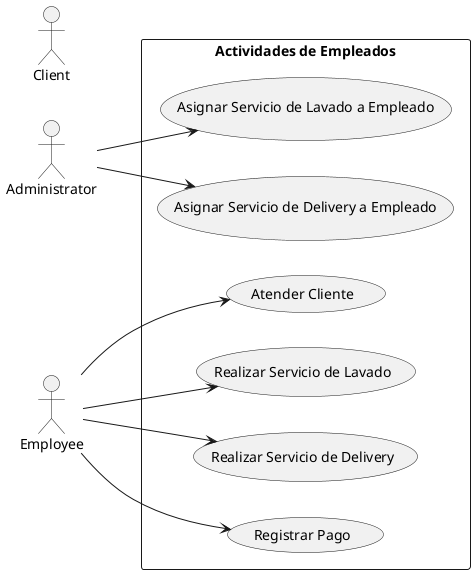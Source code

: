 @startuml
left to right direction

actor Administrator
actor Employee
actor Client

rectangle "Actividades de Empleados" {
  Employee --> (Atender Cliente)
  Employee --> (Realizar Servicio de Lavado)
  Employee --> (Realizar Servicio de Delivery)
  Employee --> (Registrar Pago)
  Administrator --> (Asignar Servicio de Lavado a Empleado)
  Administrator --> (Asignar Servicio de Delivery a Empleado)
}
@enduml
